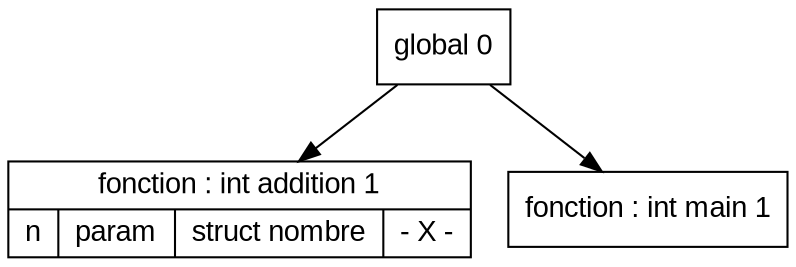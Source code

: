digraph "tds"{

	node [fontname="Arial"];

	N1 [shape=record label="{ fonction : int addition 1
	| { n | param | struct nombre | - X - }
	}"];

	N2 [shape=record label="{ fonction : int main 1
	}"];

	N0 [shape=record label="{ global 0
	}"];


	N0 -> N1; 
	N0 -> N2; 
}
